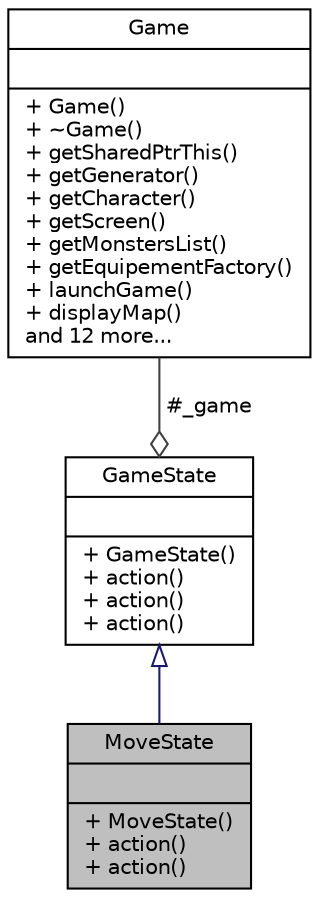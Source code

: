 digraph "MoveState"
{
  edge [fontname="Helvetica",fontsize="10",labelfontname="Helvetica",labelfontsize="10"];
  node [fontname="Helvetica",fontsize="10",shape=record];
  Node1 [label="{MoveState\n||+ MoveState()\l+ action()\l+ action()\l}",height=0.2,width=0.4,color="black", fillcolor="grey75", style="filled" fontcolor="black"];
  Node2 -> Node1 [dir="back",color="midnightblue",fontsize="10",style="solid",arrowtail="onormal",fontname="Helvetica"];
  Node2 [label="{GameState\n||+ GameState()\l+ action()\l+ action()\l+ action()\l}",height=0.2,width=0.4,color="black", fillcolor="white", style="filled",URL="$classGameState.html"];
  Node3 -> Node2 [color="grey25",fontsize="10",style="solid",label=" #_game" ,arrowhead="odiamond",fontname="Helvetica"];
  Node3 [label="{Game\n||+ Game()\l+ ~Game()\l+ getSharedPtrThis()\l+ getGenerator()\l+ getCharacter()\l+ getScreen()\l+ getMonstersList()\l+ getEquipementFactory()\l+ launchGame()\l+ displayMap()\land 12 more...\l}",height=0.2,width=0.4,color="black", fillcolor="white", style="filled",URL="$classGame.html"];
}
